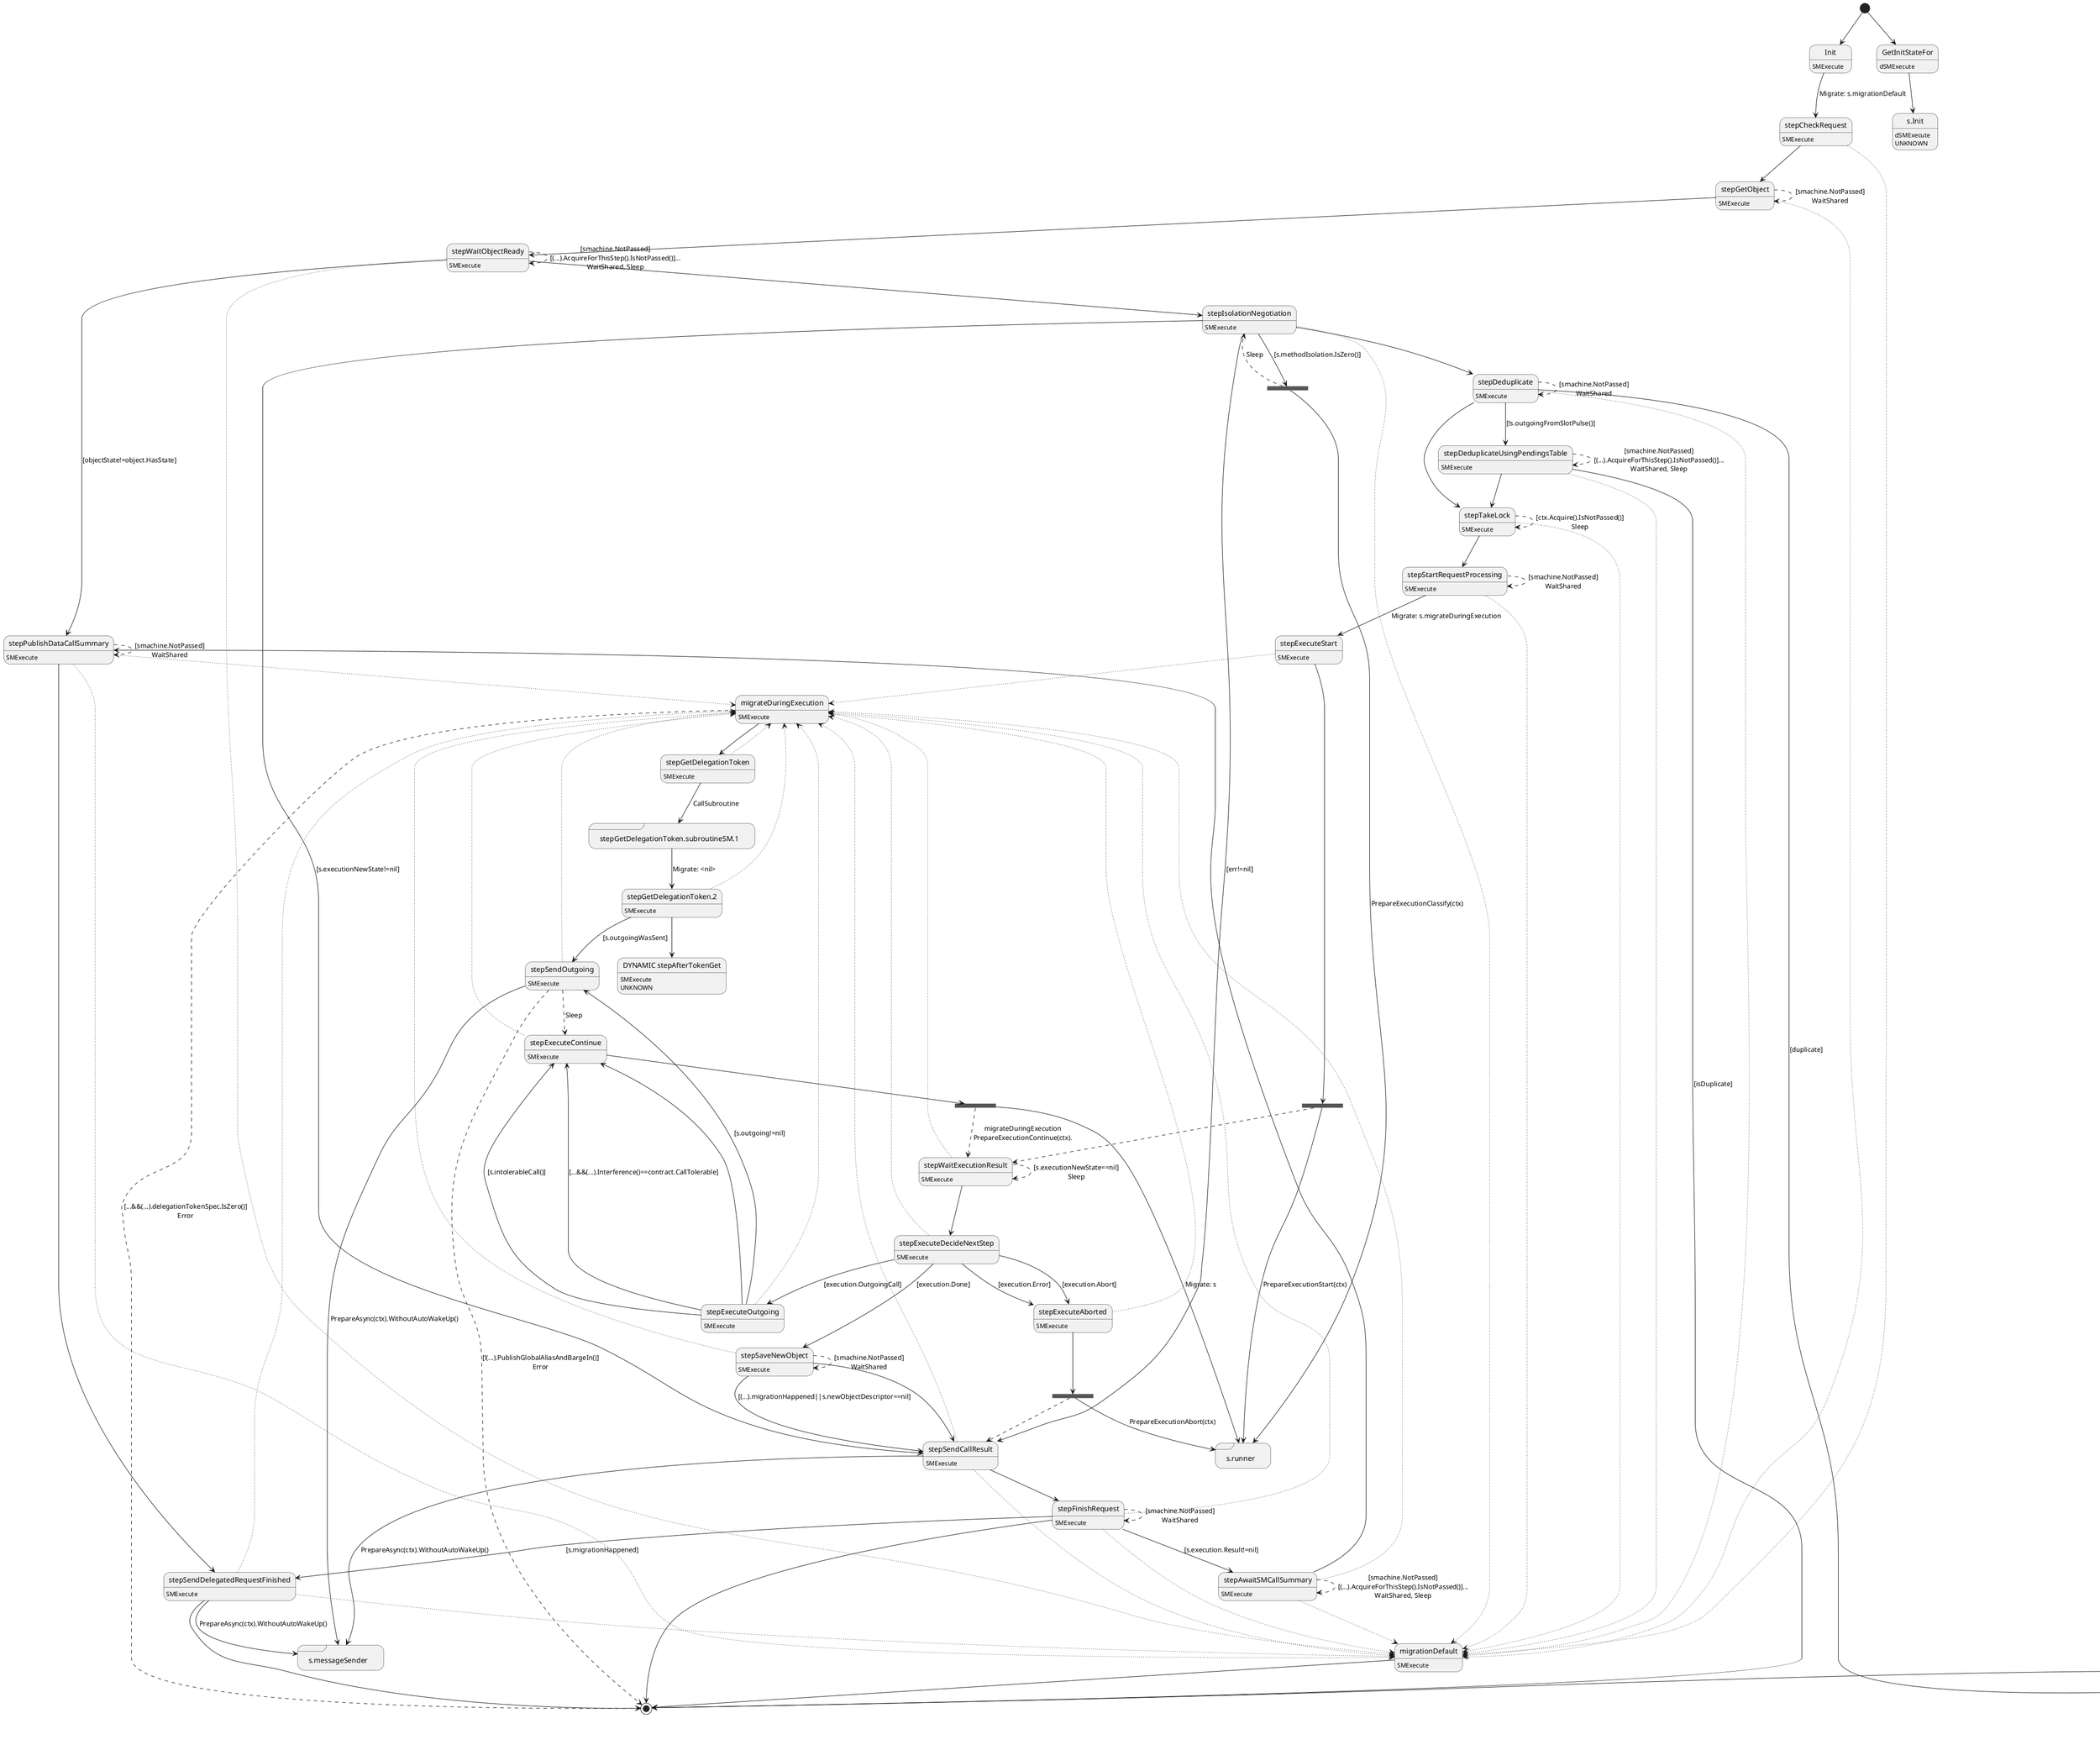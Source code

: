 @startuml
state "Init" as T01_S002
T01_S002 : SMExecute
[*] --> T01_S002
T01_S002 --> T01_S003 : Migrate: s.migrationDefault
state "migrateDuringExecution" as T01_S012
T01_S012 : SMExecute
T01_S012 --[dashed]> [*] : [...&&(...).delegationTokenSpec.IsZero()]\nError
T01_S012 --> T01_S013
state "migrationDefault" as T01_S001
T01_S001 : SMExecute
T01_S001 --> [*]
state "s.messageSender" as T01_S022 <<sdlreceive>>
T01_S022 : DUPLICATE
state "s.runner" as T01_S007 <<sdlreceive>>
T01_S007 : DUPLICATE
state "stepAwaitSMCallSummary" as T01_S025
T01_S025 : SMExecute
T01_S025 --[dotted]> T01_S012
T01_S025 --[dotted]> T01_S001
T01_S025 --[dashed]> T01_S025 : [smachine.NotPassed]\n[(...).AcquireForThisStep().IsNotPassed()]...\nWaitShared, Sleep
T01_S025 --> T01_S026
state "stepCheckRequest" as T01_S003
T01_S003 : SMExecute
T01_S003 --[dotted]> T01_S001
T01_S003 --> T01_S004
state "stepDeduplicate" as T01_S008
T01_S008 : SMExecute
T01_S008 --[dotted]> T01_S001
T01_S008 --[dashed]> T01_S008 : [smachine.NotPassed]\nWaitShared
T01_S008 --> [*] : [duplicate]
T01_S008 --> T01_S009 : [!s.outgoingFromSlotPulse()]
T01_S008 --> T01_S010
state "stepDeduplicateUsingPendingsTable" as T01_S009
T01_S009 : SMExecute
T01_S009 --[dotted]> T01_S001
T01_S009 --[dashed]> T01_S009 : [smachine.NotPassed]\n[(...).AcquireForThisStep().IsNotPassed()]...\nWaitShared, Sleep
T01_S009 --> [*] : [isDuplicate]
T01_S009 --> T01_S010
state "stepExecuteAborted" as T01_S020
T01_S020 : SMExecute
T01_S020 --[dotted]> T01_S012
state T01_U001 <<fork>>
T01_S020 --> T01_U001
T01_U001 --> T01_S007 : PrepareExecutionAbort(ctx)
T01_U001 --[dashed]> T01_S028
state "stepExecuteContinue" as T01_S023
T01_S023 : SMExecute
T01_S023 --[dotted]> T01_S012
state T01_U002 <<fork>>
T01_S023 --> T01_U002
T01_U002 --> T01_S007 : Migrate: s
T01_U002 --[dashed]> T01_S017 : migrateDuringExecution\nPrepareExecutionContinue(ctx).
state "stepExecuteDecideNextStep" as T01_S018
T01_S018 : SMExecute
T01_S018 --[dotted]> T01_S012
T01_S018 --> T01_S024 : [execution.Done]
T01_S018 --> T01_S020 : [execution.Error]
T01_S018 --> T01_S020 : [execution.Abort]
T01_S018 --> T01_S019 : [execution.OutgoingCall]
state "stepExecuteOutgoing" as T01_S019
T01_S019 : SMExecute
T01_S019 --[dotted]> T01_S012
T01_S019 --> T01_S023 : [s.intolerableCall()]
T01_S019 --> T01_S023 : [...&&(...).Interference()==contract.CallTolerable]
T01_S019 --> T01_S021 : [s.outgoing!=nil]
T01_S019 --> T01_S023
state "stepExecuteStart" as T01_S016
T01_S016 : SMExecute
T01_S016 --[dotted]> T01_S012
state T01_U003 <<fork>>
T01_S016 --> T01_U003
T01_U003 --> T01_S007 : PrepareExecutionStart(ctx)
T01_U003 --[dashed]> T01_S017
state "stepFinishRequest" as T01_S029
T01_S029 : SMExecute
T01_S029 --[dotted]> T01_S012
T01_S029 --[dotted]> T01_S001
T01_S029 --> T01_S025 : [s.execution.Result!=nil]
T01_S029 --> T01_S027 : [s.migrationHappened]
T01_S029 --[dashed]> T01_S029 : [smachine.NotPassed]\nWaitShared
T01_S029 --> [*]
state "stepGetDelegationToken" as T01_S013
T01_S013 : SMExecute
T01_S013 --[dotted]> T01_S012
T01_S013 --> T01_S014 : CallSubroutine
state "stepGetDelegationToken.2" as T01_S015
T01_S015 : SMExecute
T01_S015 --[dotted]> T01_S012
T01_S015 --> T01_S021 : [s.outgoingWasSent]
state "DYNAMIC stepAfterTokenGet" as T01_U004
T01_U004 : SMExecute
T01_U004 : UNKNOWN 
T01_S015 --> T01_U004
state "stepGetDelegationToken.subroutineSM.1" as T01_S014 <<sdlreceive>>
T01_S014 --> T01_S015 : Migrate: <nil>
state "stepGetObject" as T01_S004
T01_S004 : SMExecute
T01_S004 --[dotted]> T01_S001
T01_S004 --[dashed]> T01_S004 : [smachine.NotPassed]\nWaitShared
T01_S004 --> T01_S005
state "stepIsolationNegotiation" as T01_S006
T01_S006 : SMExecute
T01_S006 --[dotted]> T01_S001
T01_S006 --> T01_S028 : [s.executionNewState!=nil]
state T01_U005 <<fork>>
T01_S006 --> T01_U005 : [s.methodIsolation.IsZero()]
T01_U005 --> T01_S007 : PrepareExecutionClassify(ctx)
T01_U005 --[dashed]> T01_S006 : Sleep
T01_S006 --> T01_S028 : [err!=nil]
T01_S006 --> T01_S008
state "stepPublishDataCallSummary" as T01_S026
T01_S026 : SMExecute
T01_S026 --[dotted]> T01_S012
T01_S026 --[dotted]> T01_S001
T01_S026 --[dashed]> T01_S026 : [smachine.NotPassed]\nWaitShared
T01_S026 --> T01_S027
state "stepSaveNewObject" as T01_S024
T01_S024 : SMExecute
T01_S024 --[dotted]> T01_S012
T01_S024 --> T01_S028 : [(...).migrationHappened||s.newObjectDescriptor==nil]
T01_S024 --[dashed]> T01_S024 : [smachine.NotPassed]\nWaitShared
T01_S024 --> T01_S028
state "stepSendCallResult" as T01_S028
T01_S028 : SMExecute
T01_S028 --[dotted]> T01_S012
T01_S028 --[dotted]> T01_S001
T01_S028 --> T01_S022 : PrepareAsync(ctx).WithoutAutoWakeUp()
T01_S028 --> T01_S029
state "stepSendDelegatedRequestFinished" as T01_S027
T01_S027 : SMExecute
T01_S027 --[dotted]> T01_S012
T01_S027 --[dotted]> T01_S001
T01_S027 --> T01_S022 : PrepareAsync(ctx).WithoutAutoWakeUp()
T01_S027 --> [*]
state "stepSendOutgoing" as T01_S021
T01_S021 : SMExecute
T01_S021 --[dotted]> T01_S012
T01_S021 --[dashed]> [*] : [!(...).PublishGlobalAliasAndBargeIn()]\nError
T01_S021 --> T01_S022 : PrepareAsync(ctx).WithoutAutoWakeUp()
T01_S021 --[dashed]> T01_S023 : Sleep
state "stepStartRequestProcessing" as T01_S011
T01_S011 : SMExecute
T01_S011 --[dotted]> T01_S001
T01_S011 --[dashed]> T01_S011 : [smachine.NotPassed]\nWaitShared
T01_S011 --> T01_S016 : Migrate: s.migrateDuringExecution
state "stepTakeLock" as T01_S010
T01_S010 : SMExecute
T01_S010 --[dotted]> T01_S001
T01_S010 --[dashed]> T01_S010 : [ctx.Acquire().IsNotPassed()]\nSleep
T01_S010 --> T01_S011
state "stepWaitExecutionResult" as T01_S017
T01_S017 : SMExecute
T01_S017 --[dotted]> T01_S012
T01_S017 --[dashed]> T01_S017 : [s.executionNewState==nil]\nSleep
T01_S017 --> T01_S018
state "stepWaitObjectReady" as T01_S005
T01_S005 : SMExecute
T01_S005 --[dotted]> T01_S001
T01_S005 --[dashed]> T01_S005 : [smachine.NotPassed]\n[(...).AcquireForThisStep().IsNotPassed()]...\nWaitShared, Sleep
T01_S005 --> T01_S026 : [objectState!=object.HasState]
T01_S005 --> T01_S006
state "GetInitStateFor" as T00_S001
T00_S001 : dSMExecute
[*] --> T00_S001
state "s.Init" as T00_U006
T00_U006 : dSMExecute
T00_U006 : UNKNOWN 
T00_S001 --> T00_U006
@enduml
